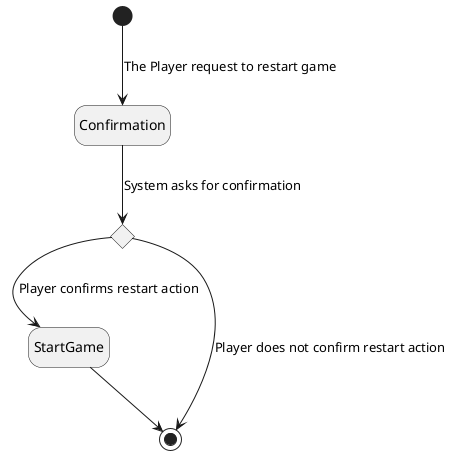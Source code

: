 @startuml RestartGame

hide empty description

state c <<choice>>

[*] --> Confirmation : The Player request to restart game
Confirmation --> c : System asks for confirmation
c --> StartGame : Player confirms restart action
c --> [*] : Player does not confirm restart action
StartGame --> [*]

@enduml